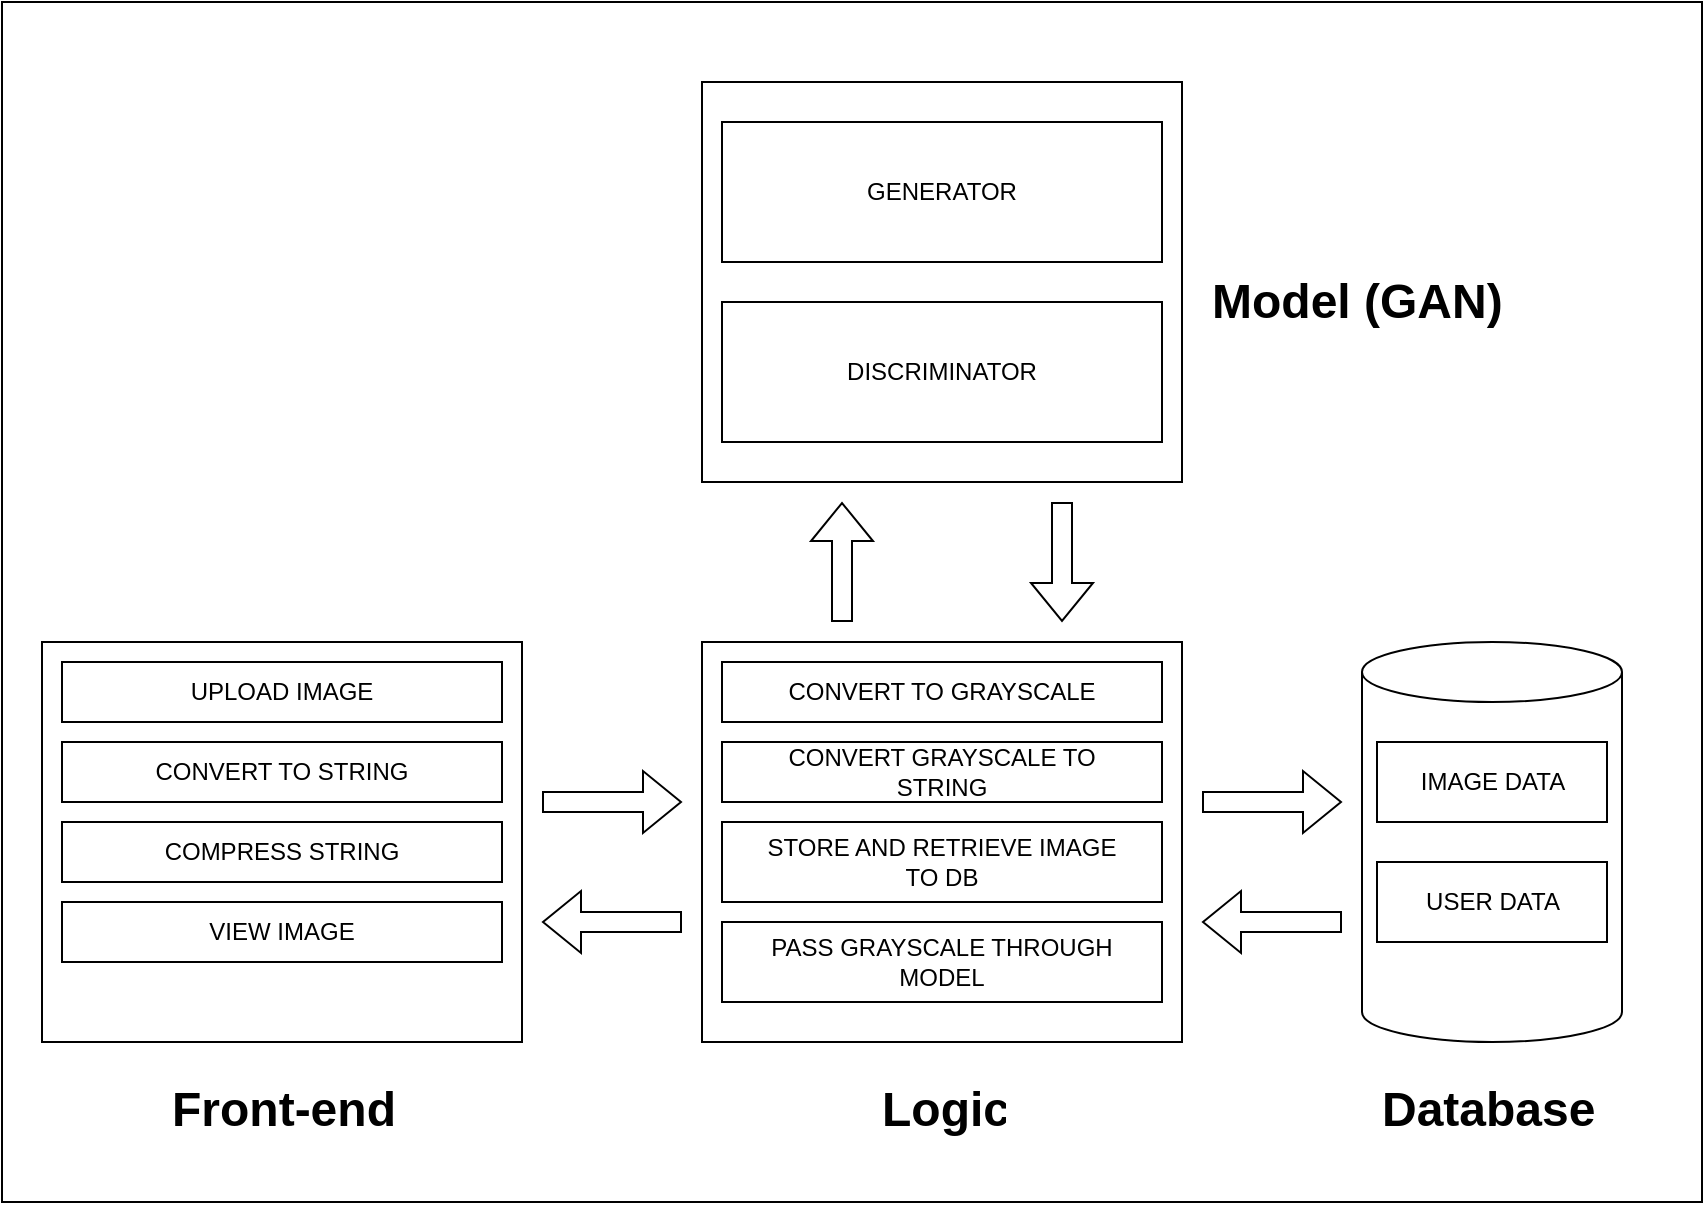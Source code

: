 <mxfile version="21.2.1" type="github">
  <diagram name="Page-1" id="XmZhTmgTyoUgcUrgXPM3">
    <mxGraphModel dx="1257" dy="1473" grid="1" gridSize="10" guides="1" tooltips="1" connect="1" arrows="1" fold="1" page="1" pageScale="1" pageWidth="1169" pageHeight="827" math="0" shadow="0">
      <root>
        <mxCell id="0" />
        <mxCell id="1" parent="0" />
        <mxCell id="2kASQM_y_QEqEqbO0Nvf-1" value="" style="rounded=0;whiteSpace=wrap;html=1;spacing=21;" parent="1" vertex="1">
          <mxGeometry x="60" y="200" width="240" height="200" as="geometry" />
        </mxCell>
        <mxCell id="2kASQM_y_QEqEqbO0Nvf-2" value="" style="rounded=0;whiteSpace=wrap;html=1;spacing=21;" parent="1" vertex="1">
          <mxGeometry x="390" y="200" width="240" height="200" as="geometry" />
        </mxCell>
        <mxCell id="2kASQM_y_QEqEqbO0Nvf-3" value="" style="rounded=0;whiteSpace=wrap;html=1;spacing=21;" parent="1" vertex="1">
          <mxGeometry x="390" y="-80" width="240" height="200" as="geometry" />
        </mxCell>
        <mxCell id="2kASQM_y_QEqEqbO0Nvf-4" value="" style="shape=cylinder3;whiteSpace=wrap;html=1;boundedLbl=1;backgroundOutline=1;size=15;spacing=21;" parent="1" vertex="1">
          <mxGeometry x="720" y="200" width="130" height="200" as="geometry" />
        </mxCell>
        <mxCell id="2kASQM_y_QEqEqbO0Nvf-5" value="" style="shape=flexArrow;endArrow=classic;html=1;rounded=0;spacing=21;" parent="1" edge="1">
          <mxGeometry width="50" height="50" relative="1" as="geometry">
            <mxPoint x="310" y="280" as="sourcePoint" />
            <mxPoint x="380" y="280" as="targetPoint" />
          </mxGeometry>
        </mxCell>
        <mxCell id="2kASQM_y_QEqEqbO0Nvf-6" value="" style="shape=flexArrow;endArrow=classic;html=1;rounded=0;spacing=21;" parent="1" edge="1">
          <mxGeometry width="50" height="50" relative="1" as="geometry">
            <mxPoint x="640" y="280" as="sourcePoint" />
            <mxPoint x="710" y="280" as="targetPoint" />
          </mxGeometry>
        </mxCell>
        <mxCell id="2kASQM_y_QEqEqbO0Nvf-7" value="" style="shape=flexArrow;endArrow=classic;html=1;rounded=0;spacing=21;" parent="1" edge="1">
          <mxGeometry width="50" height="50" relative="1" as="geometry">
            <mxPoint x="380" y="340" as="sourcePoint" />
            <mxPoint x="310" y="340" as="targetPoint" />
          </mxGeometry>
        </mxCell>
        <mxCell id="2kASQM_y_QEqEqbO0Nvf-8" value="" style="shape=flexArrow;endArrow=classic;html=1;rounded=0;spacing=21;" parent="1" edge="1">
          <mxGeometry width="50" height="50" relative="1" as="geometry">
            <mxPoint x="710" y="340" as="sourcePoint" />
            <mxPoint x="640" y="340" as="targetPoint" />
          </mxGeometry>
        </mxCell>
        <mxCell id="2kASQM_y_QEqEqbO0Nvf-9" value="" style="shape=flexArrow;endArrow=classic;html=1;rounded=0;spacing=21;" parent="1" edge="1">
          <mxGeometry width="50" height="50" relative="1" as="geometry">
            <mxPoint x="460" y="190" as="sourcePoint" />
            <mxPoint x="460" y="130" as="targetPoint" />
          </mxGeometry>
        </mxCell>
        <mxCell id="2kASQM_y_QEqEqbO0Nvf-11" value="" style="shape=flexArrow;endArrow=classic;html=1;rounded=0;spacing=21;" parent="1" edge="1">
          <mxGeometry width="50" height="50" relative="1" as="geometry">
            <mxPoint x="570" y="130" as="sourcePoint" />
            <mxPoint x="570" y="190" as="targetPoint" />
          </mxGeometry>
        </mxCell>
        <mxCell id="2kASQM_y_QEqEqbO0Nvf-12" value="UPLOAD IMAGE" style="rounded=0;whiteSpace=wrap;html=1;spacing=21;" parent="1" vertex="1">
          <mxGeometry x="70" y="210" width="220" height="30" as="geometry" />
        </mxCell>
        <mxCell id="2kASQM_y_QEqEqbO0Nvf-13" value="CONVERT TO STRING" style="rounded=0;whiteSpace=wrap;html=1;spacing=21;" parent="1" vertex="1">
          <mxGeometry x="70" y="250" width="220" height="30" as="geometry" />
        </mxCell>
        <mxCell id="2kASQM_y_QEqEqbO0Nvf-14" value="COMPRESS STRING" style="rounded=0;whiteSpace=wrap;html=1;spacing=21;" parent="1" vertex="1">
          <mxGeometry x="70" y="290" width="220" height="30" as="geometry" />
        </mxCell>
        <mxCell id="2kASQM_y_QEqEqbO0Nvf-15" value="VIEW IMAGE" style="rounded=0;whiteSpace=wrap;html=1;spacing=21;" parent="1" vertex="1">
          <mxGeometry x="70" y="330" width="220" height="30" as="geometry" />
        </mxCell>
        <mxCell id="2kASQM_y_QEqEqbO0Nvf-16" value="CONVERT TO GRAYSCALE" style="rounded=0;whiteSpace=wrap;html=1;spacing=21;" parent="1" vertex="1">
          <mxGeometry x="400" y="210" width="220" height="30" as="geometry" />
        </mxCell>
        <mxCell id="2kASQM_y_QEqEqbO0Nvf-17" value="STORE AND RETRIEVE IMAGE TO DB" style="rounded=0;whiteSpace=wrap;html=1;spacing=21;" parent="1" vertex="1">
          <mxGeometry x="400" y="290" width="220" height="40" as="geometry" />
        </mxCell>
        <mxCell id="2kASQM_y_QEqEqbO0Nvf-18" value="CONVERT GRAYSCALE TO STRING" style="rounded=0;whiteSpace=wrap;html=1;spacing=21;" parent="1" vertex="1">
          <mxGeometry x="400" y="250" width="220" height="30" as="geometry" />
        </mxCell>
        <mxCell id="2kASQM_y_QEqEqbO0Nvf-20" value="PASS GRAYSCALE THROUGH MODEL" style="rounded=0;whiteSpace=wrap;html=1;spacing=21;" parent="1" vertex="1">
          <mxGeometry x="400" y="340" width="220" height="40" as="geometry" />
        </mxCell>
        <mxCell id="2kASQM_y_QEqEqbO0Nvf-21" value="IMAGE DATA" style="rounded=0;whiteSpace=wrap;html=1;" parent="1" vertex="1">
          <mxGeometry x="727.5" y="250" width="115" height="40" as="geometry" />
        </mxCell>
        <mxCell id="2kASQM_y_QEqEqbO0Nvf-22" value="USER DATA" style="rounded=0;whiteSpace=wrap;html=1;" parent="1" vertex="1">
          <mxGeometry x="727.5" y="310" width="115" height="40" as="geometry" />
        </mxCell>
        <mxCell id="2kASQM_y_QEqEqbO0Nvf-23" value="GENERATOR" style="rounded=0;whiteSpace=wrap;html=1;" parent="1" vertex="1">
          <mxGeometry x="400" y="-60" width="220" height="70" as="geometry" />
        </mxCell>
        <mxCell id="2kASQM_y_QEqEqbO0Nvf-24" value="DISCRIMINATOR" style="rounded=0;whiteSpace=wrap;html=1;" parent="1" vertex="1">
          <mxGeometry x="400" y="30" width="220" height="70" as="geometry" />
        </mxCell>
        <mxCell id="r7mqtAv-C2gGXNPb0Nu0-1" value="" style="rounded=0;whiteSpace=wrap;html=1;fillColor=none;" vertex="1" parent="1">
          <mxGeometry x="40" y="-120" width="850" height="600" as="geometry" />
        </mxCell>
        <mxCell id="r7mqtAv-C2gGXNPb0Nu0-2" value="&lt;h1&gt;Front-end&lt;/h1&gt;" style="text;html=1;strokeColor=none;fillColor=none;spacing=5;spacingTop=-20;whiteSpace=wrap;overflow=hidden;rounded=0;" vertex="1" parent="1">
          <mxGeometry x="120" y="414" width="120" height="40" as="geometry" />
        </mxCell>
        <mxCell id="r7mqtAv-C2gGXNPb0Nu0-3" value="&lt;h1&gt;Logic&lt;/h1&gt;" style="text;html=1;strokeColor=none;fillColor=none;spacing=5;spacingTop=-20;whiteSpace=wrap;overflow=hidden;rounded=0;" vertex="1" parent="1">
          <mxGeometry x="475" y="414" width="70" height="40" as="geometry" />
        </mxCell>
        <mxCell id="r7mqtAv-C2gGXNPb0Nu0-4" value="&lt;h1&gt;Database&lt;/h1&gt;" style="text;html=1;strokeColor=none;fillColor=none;spacing=5;spacingTop=-20;whiteSpace=wrap;overflow=hidden;rounded=0;" vertex="1" parent="1">
          <mxGeometry x="725" y="414" width="120" height="40" as="geometry" />
        </mxCell>
        <mxCell id="r7mqtAv-C2gGXNPb0Nu0-5" value="&lt;h1&gt;Model (GAN)&lt;/h1&gt;" style="text;html=1;strokeColor=none;fillColor=none;spacing=5;spacingTop=-20;whiteSpace=wrap;overflow=hidden;rounded=0;" vertex="1" parent="1">
          <mxGeometry x="640" y="10" width="165" height="40" as="geometry" />
        </mxCell>
      </root>
    </mxGraphModel>
  </diagram>
</mxfile>

